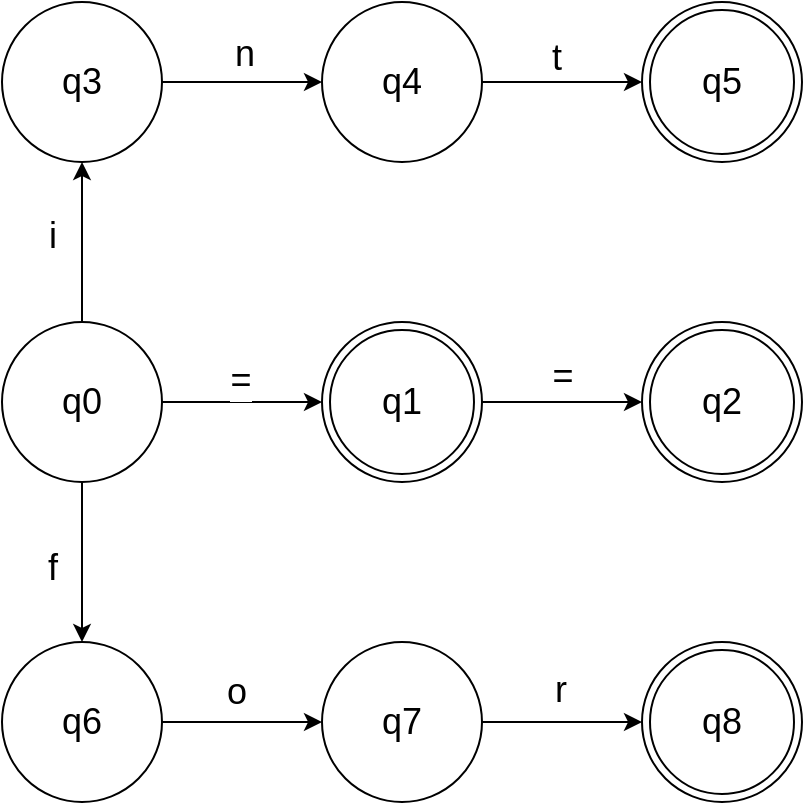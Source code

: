 <mxfile>
    <diagram name="Page-1" id="_lQ7lEu0XjZIsgZ5TSv2">
        <mxGraphModel dx="411" dy="810" grid="1" gridSize="10" guides="1" tooltips="1" connect="1" arrows="1" fold="1" page="1" pageScale="1" pageWidth="850" pageHeight="1100" math="0" shadow="0">
            <root>
                <mxCell id="0"/>
                <mxCell id="1" parent="0"/>
                <mxCell id="S6AJj1KUtQfwAuEwmfS2-3" value="" style="edgeStyle=orthogonalEdgeStyle;rounded=0;orthogonalLoop=1;jettySize=auto;html=1;fontSize=18;" parent="1" source="S6AJj1KUtQfwAuEwmfS2-1" edge="1">
                    <mxGeometry relative="1" as="geometry">
                        <mxPoint x="230" y="530" as="targetPoint"/>
                    </mxGeometry>
                </mxCell>
                <mxCell id="S6AJj1KUtQfwAuEwmfS2-17" value="=" style="edgeLabel;html=1;align=center;verticalAlign=middle;resizable=0;points=[];fontSize=18;" parent="S6AJj1KUtQfwAuEwmfS2-3" vertex="1" connectable="0">
                    <mxGeometry x="0.081" y="-1" relative="1" as="geometry">
                        <mxPoint x="-4" y="-13" as="offset"/>
                    </mxGeometry>
                </mxCell>
                <mxCell id="S6AJj1KUtQfwAuEwmfS2-5" value="" style="edgeStyle=orthogonalEdgeStyle;rounded=0;orthogonalLoop=1;jettySize=auto;html=1;fontSize=18;" parent="1" source="S6AJj1KUtQfwAuEwmfS2-1" target="S6AJj1KUtQfwAuEwmfS2-4" edge="1">
                    <mxGeometry relative="1" as="geometry"/>
                </mxCell>
                <mxCell id="S6AJj1KUtQfwAuEwmfS2-7" value="" style="edgeStyle=orthogonalEdgeStyle;rounded=0;orthogonalLoop=1;jettySize=auto;html=1;fontSize=18;" parent="1" source="S6AJj1KUtQfwAuEwmfS2-1" target="S6AJj1KUtQfwAuEwmfS2-6" edge="1">
                    <mxGeometry relative="1" as="geometry"/>
                </mxCell>
                <mxCell id="S6AJj1KUtQfwAuEwmfS2-22" value="i" style="edgeLabel;html=1;align=center;verticalAlign=middle;resizable=0;points=[];fontSize=18;" parent="S6AJj1KUtQfwAuEwmfS2-7" vertex="1" connectable="0">
                    <mxGeometry x="0.15" y="1" relative="1" as="geometry">
                        <mxPoint x="-14" y="3" as="offset"/>
                    </mxGeometry>
                </mxCell>
                <mxCell id="S6AJj1KUtQfwAuEwmfS2-1" value="q0" style="ellipse;whiteSpace=wrap;html=1;aspect=fixed;fontSize=18;" parent="1" vertex="1">
                    <mxGeometry x="70" y="490" width="80" height="80" as="geometry"/>
                </mxCell>
                <mxCell id="S6AJj1KUtQfwAuEwmfS2-28" value="" style="edgeStyle=orthogonalEdgeStyle;rounded=0;orthogonalLoop=1;jettySize=auto;html=1;fontSize=18;" parent="1" source="S6AJj1KUtQfwAuEwmfS2-4" target="S6AJj1KUtQfwAuEwmfS2-27" edge="1">
                    <mxGeometry relative="1" as="geometry"/>
                </mxCell>
                <mxCell id="S6AJj1KUtQfwAuEwmfS2-4" value="q6" style="ellipse;whiteSpace=wrap;html=1;aspect=fixed;fontSize=18;" parent="1" vertex="1">
                    <mxGeometry x="70" y="650" width="80" height="80" as="geometry"/>
                </mxCell>
                <mxCell id="S6AJj1KUtQfwAuEwmfS2-19" value="" style="edgeStyle=orthogonalEdgeStyle;rounded=0;orthogonalLoop=1;jettySize=auto;html=1;fontSize=18;" parent="1" source="S6AJj1KUtQfwAuEwmfS2-6" target="S6AJj1KUtQfwAuEwmfS2-18" edge="1">
                    <mxGeometry relative="1" as="geometry"/>
                </mxCell>
                <mxCell id="S6AJj1KUtQfwAuEwmfS2-6" value="q3" style="ellipse;whiteSpace=wrap;html=1;aspect=fixed;fontSize=18;" parent="1" vertex="1">
                    <mxGeometry x="70" y="330" width="80" height="80" as="geometry"/>
                </mxCell>
                <mxCell id="S6AJj1KUtQfwAuEwmfS2-10" value="" style="edgeStyle=orthogonalEdgeStyle;rounded=0;orthogonalLoop=1;jettySize=auto;html=1;fontSize=18;" parent="1" source="S6AJj1KUtQfwAuEwmfS2-8" target="S6AJj1KUtQfwAuEwmfS2-9" edge="1">
                    <mxGeometry relative="1" as="geometry"/>
                </mxCell>
                <mxCell id="S6AJj1KUtQfwAuEwmfS2-16" value="=" style="edgeLabel;html=1;align=center;verticalAlign=middle;resizable=0;points=[];fontSize=18;" parent="S6AJj1KUtQfwAuEwmfS2-10" vertex="1" connectable="0">
                    <mxGeometry y="3" relative="1" as="geometry">
                        <mxPoint y="-10" as="offset"/>
                    </mxGeometry>
                </mxCell>
                <mxCell id="S6AJj1KUtQfwAuEwmfS2-8" value="q1" style="ellipse;shape=doubleEllipse;whiteSpace=wrap;html=1;aspect=fixed;fontSize=18;" parent="1" vertex="1">
                    <mxGeometry x="230" y="490" width="80" height="80" as="geometry"/>
                </mxCell>
                <mxCell id="S6AJj1KUtQfwAuEwmfS2-9" value="q2" style="ellipse;shape=doubleEllipse;whiteSpace=wrap;html=1;aspect=fixed;fontSize=18;" parent="1" vertex="1">
                    <mxGeometry x="390" y="490" width="80" height="80" as="geometry"/>
                </mxCell>
                <mxCell id="S6AJj1KUtQfwAuEwmfS2-21" value="" style="edgeStyle=orthogonalEdgeStyle;rounded=0;orthogonalLoop=1;jettySize=auto;html=1;fontSize=18;" parent="1" source="S6AJj1KUtQfwAuEwmfS2-18" target="S6AJj1KUtQfwAuEwmfS2-20" edge="1">
                    <mxGeometry relative="1" as="geometry"/>
                </mxCell>
                <mxCell id="S6AJj1KUtQfwAuEwmfS2-18" value="q4" style="ellipse;whiteSpace=wrap;html=1;aspect=fixed;fontSize=18;" parent="1" vertex="1">
                    <mxGeometry x="230" y="330" width="80" height="80" as="geometry"/>
                </mxCell>
                <mxCell id="S6AJj1KUtQfwAuEwmfS2-20" value="q5" style="ellipse;shape=doubleEllipse;whiteSpace=wrap;html=1;aspect=fixed;fontSize=18;" parent="1" vertex="1">
                    <mxGeometry x="390" y="330" width="80" height="80" as="geometry"/>
                </mxCell>
                <mxCell id="S6AJj1KUtQfwAuEwmfS2-24" value="n" style="text;html=1;align=center;verticalAlign=middle;resizable=0;points=[];autosize=1;strokeColor=none;fillColor=none;fontSize=18;" parent="1" vertex="1">
                    <mxGeometry x="176" y="336" width="30" height="40" as="geometry"/>
                </mxCell>
                <mxCell id="S6AJj1KUtQfwAuEwmfS2-25" value="t" style="text;html=1;align=center;verticalAlign=middle;resizable=0;points=[];autosize=1;strokeColor=none;fillColor=none;fontSize=18;" parent="1" vertex="1">
                    <mxGeometry x="332" y="338" width="30" height="40" as="geometry"/>
                </mxCell>
                <mxCell id="S6AJj1KUtQfwAuEwmfS2-26" value="f" style="text;html=1;align=center;verticalAlign=middle;resizable=0;points=[];autosize=1;strokeColor=none;fillColor=none;fontSize=18;" parent="1" vertex="1">
                    <mxGeometry x="80" y="593" width="30" height="40" as="geometry"/>
                </mxCell>
                <mxCell id="S6AJj1KUtQfwAuEwmfS2-31" value="" style="edgeStyle=orthogonalEdgeStyle;rounded=0;orthogonalLoop=1;jettySize=auto;html=1;fontSize=18;" parent="1" source="S6AJj1KUtQfwAuEwmfS2-27" edge="1">
                    <mxGeometry relative="1" as="geometry">
                        <mxPoint x="390" y="690" as="targetPoint"/>
                    </mxGeometry>
                </mxCell>
                <mxCell id="S6AJj1KUtQfwAuEwmfS2-32" value="r" style="edgeLabel;html=1;align=center;verticalAlign=middle;resizable=0;points=[];fontSize=18;" parent="S6AJj1KUtQfwAuEwmfS2-31" vertex="1" connectable="0">
                    <mxGeometry x="-0.125" y="6" relative="1" as="geometry">
                        <mxPoint x="4" y="-10" as="offset"/>
                    </mxGeometry>
                </mxCell>
                <mxCell id="S6AJj1KUtQfwAuEwmfS2-27" value="q7" style="ellipse;whiteSpace=wrap;html=1;aspect=fixed;fontSize=18;" parent="1" vertex="1">
                    <mxGeometry x="230" y="650" width="80" height="80" as="geometry"/>
                </mxCell>
                <mxCell id="S6AJj1KUtQfwAuEwmfS2-29" value="o" style="text;html=1;align=center;verticalAlign=middle;resizable=0;points=[];autosize=1;strokeColor=none;fillColor=none;fontSize=18;" parent="1" vertex="1">
                    <mxGeometry x="172" y="655" width="30" height="40" as="geometry"/>
                </mxCell>
                <mxCell id="S6AJj1KUtQfwAuEwmfS2-33" value="q8" style="ellipse;shape=doubleEllipse;whiteSpace=wrap;html=1;aspect=fixed;fontSize=18;" parent="1" vertex="1">
                    <mxGeometry x="390" y="650" width="80" height="80" as="geometry"/>
                </mxCell>
            </root>
        </mxGraphModel>
    </diagram>
</mxfile>